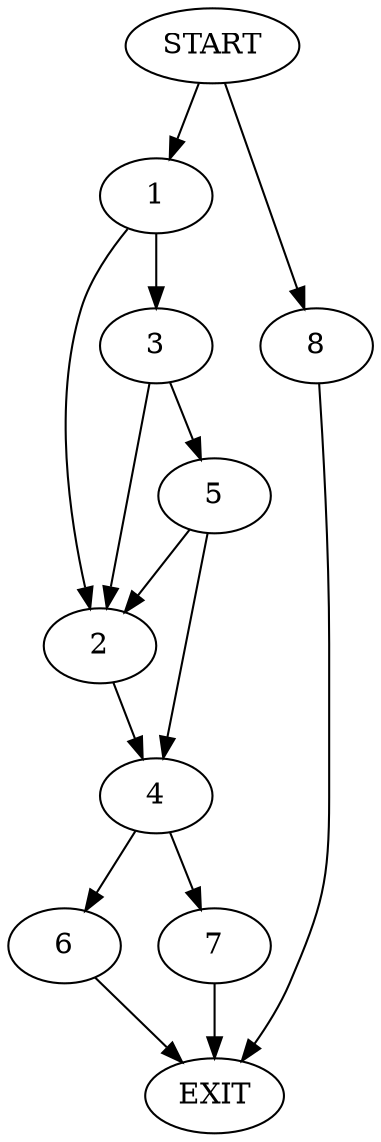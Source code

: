 digraph {
0 [label="START"]
9 [label="EXIT"]
0 -> 1
1 -> 2
1 -> 3
2 -> 4
3 -> 5
3 -> 2
5 -> 2
5 -> 4
4 -> 6
4 -> 7
7 -> 9
6 -> 9
0 -> 8
8 -> 9
}
